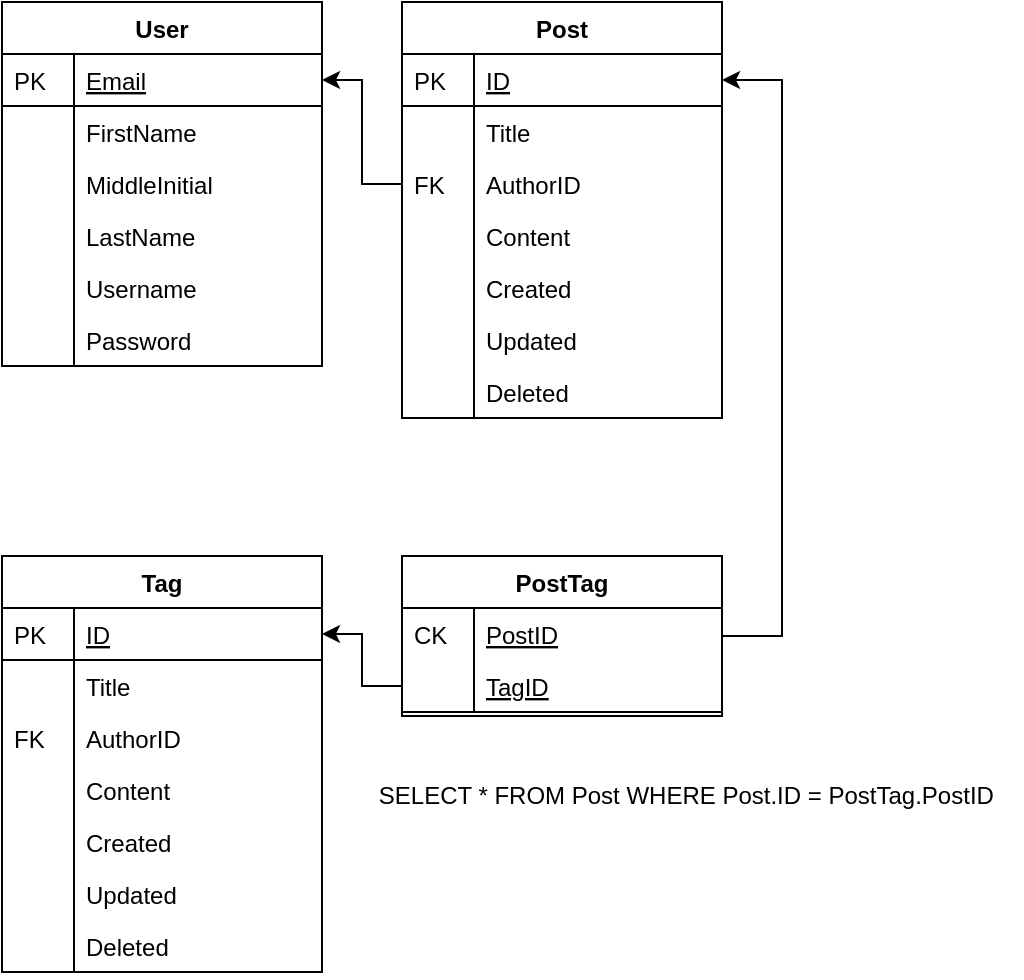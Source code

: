 <mxfile version="13.3.5" type="device"><diagram id="C5RBs43oDa-KdzZeNtuy" name="Page-1"><mxGraphModel dx="818" dy="603" grid="1" gridSize="10" guides="1" tooltips="1" connect="1" arrows="1" fold="1" page="1" pageScale="1" pageWidth="827" pageHeight="1169" math="0" shadow="0"><root><mxCell id="WIyWlLk6GJQsqaUBKTNV-0"/><mxCell id="WIyWlLk6GJQsqaUBKTNV-1" parent="WIyWlLk6GJQsqaUBKTNV-0"/><mxCell id="mSmPUqYkdaKxXkwFEoxo-39" value="" style="edgeStyle=orthogonalEdgeStyle;rounded=0;orthogonalLoop=1;jettySize=auto;html=1;entryX=1;entryY=0.5;entryDx=0;entryDy=0;" edge="1" parent="WIyWlLk6GJQsqaUBKTNV-1" source="mSmPUqYkdaKxXkwFEoxo-20" target="Vj9OwxSGlw7CeZd2JsNB-9"><mxGeometry relative="1" as="geometry"><mxPoint x="550" y="321" as="targetPoint"/><Array as="points"><mxPoint x="660" y="440"/><mxPoint x="660" y="162"/></Array></mxGeometry></mxCell><mxCell id="mSmPUqYkdaKxXkwFEoxo-40" value="" style="edgeStyle=orthogonalEdgeStyle;rounded=0;orthogonalLoop=1;jettySize=auto;html=1;exitX=0;exitY=0.5;exitDx=0;exitDy=0;" edge="1" parent="WIyWlLk6GJQsqaUBKTNV-1" source="mSmPUqYkdaKxXkwFEoxo-35" target="mSmPUqYkdaKxXkwFEoxo-6"><mxGeometry relative="1" as="geometry"/></mxCell><mxCell id="mSmPUqYkdaKxXkwFEoxo-20" value="PostTag" style="swimlane;fontStyle=1;childLayout=stackLayout;horizontal=1;startSize=26;horizontalStack=0;resizeParent=1;resizeLast=0;collapsible=1;marginBottom=0;rounded=0;shadow=0;strokeWidth=1;" vertex="1" parent="WIyWlLk6GJQsqaUBKTNV-1"><mxGeometry x="470" y="400" width="160" height="80" as="geometry"><mxRectangle x="20" y="80" width="160" height="26" as="alternateBounds"/></mxGeometry></mxCell><mxCell id="mSmPUqYkdaKxXkwFEoxo-21" value="PostID" style="shape=partialRectangle;top=0;left=0;right=0;bottom=1;align=left;verticalAlign=top;fillColor=none;spacingLeft=40;spacingRight=4;overflow=hidden;rotatable=0;points=[[0,0.5],[1,0.5]];portConstraint=eastwest;dropTarget=0;rounded=0;shadow=0;strokeWidth=1;fontStyle=4;strokeColor=none;" vertex="1" parent="mSmPUqYkdaKxXkwFEoxo-20"><mxGeometry y="26" width="160" height="26" as="geometry"/></mxCell><mxCell id="mSmPUqYkdaKxXkwFEoxo-22" value="CK" style="shape=partialRectangle;top=0;left=0;bottom=0;fillColor=none;align=left;verticalAlign=top;spacingLeft=4;spacingRight=4;overflow=hidden;rotatable=0;points=[];portConstraint=eastwest;part=1;" vertex="1" connectable="0" parent="mSmPUqYkdaKxXkwFEoxo-21"><mxGeometry width="36" height="26" as="geometry"/></mxCell><mxCell id="mSmPUqYkdaKxXkwFEoxo-35" value="TagID" style="shape=partialRectangle;top=0;left=0;right=0;bottom=1;align=left;verticalAlign=top;fillColor=none;spacingLeft=40;spacingRight=4;overflow=hidden;rotatable=0;points=[[0,0.5],[1,0.5]];portConstraint=eastwest;dropTarget=0;rounded=0;shadow=0;strokeWidth=1;fontStyle=4" vertex="1" parent="mSmPUqYkdaKxXkwFEoxo-20"><mxGeometry y="52" width="160" height="26" as="geometry"/></mxCell><mxCell id="mSmPUqYkdaKxXkwFEoxo-36" value="" style="shape=partialRectangle;top=0;left=0;bottom=0;fillColor=none;align=left;verticalAlign=top;spacingLeft=4;spacingRight=4;overflow=hidden;rotatable=0;points=[];portConstraint=eastwest;part=1;" vertex="1" connectable="0" parent="mSmPUqYkdaKxXkwFEoxo-35"><mxGeometry width="36" height="26" as="geometry"/></mxCell><mxCell id="mSmPUqYkdaKxXkwFEoxo-5" value="Tag" style="swimlane;fontStyle=1;childLayout=stackLayout;horizontal=1;startSize=26;horizontalStack=0;resizeParent=1;resizeLast=0;collapsible=1;marginBottom=0;rounded=0;shadow=0;strokeWidth=1;" vertex="1" parent="WIyWlLk6GJQsqaUBKTNV-1"><mxGeometry x="270" y="400" width="160" height="208" as="geometry"><mxRectangle x="20" y="80" width="160" height="26" as="alternateBounds"/></mxGeometry></mxCell><mxCell id="mSmPUqYkdaKxXkwFEoxo-6" value="ID" style="shape=partialRectangle;top=0;left=0;right=0;bottom=1;align=left;verticalAlign=top;fillColor=none;spacingLeft=40;spacingRight=4;overflow=hidden;rotatable=0;points=[[0,0.5],[1,0.5]];portConstraint=eastwest;dropTarget=0;rounded=0;shadow=0;strokeWidth=1;fontStyle=4" vertex="1" parent="mSmPUqYkdaKxXkwFEoxo-5"><mxGeometry y="26" width="160" height="26" as="geometry"/></mxCell><mxCell id="mSmPUqYkdaKxXkwFEoxo-7" value="PK" style="shape=partialRectangle;top=0;left=0;bottom=0;fillColor=none;align=left;verticalAlign=top;spacingLeft=4;spacingRight=4;overflow=hidden;rotatable=0;points=[];portConstraint=eastwest;part=1;" vertex="1" connectable="0" parent="mSmPUqYkdaKxXkwFEoxo-6"><mxGeometry width="36" height="26" as="geometry"/></mxCell><mxCell id="mSmPUqYkdaKxXkwFEoxo-8" value="Title" style="shape=partialRectangle;top=0;left=0;right=0;bottom=0;align=left;verticalAlign=top;fillColor=none;spacingLeft=40;spacingRight=4;overflow=hidden;rotatable=0;points=[[0,0.5],[1,0.5]];portConstraint=eastwest;dropTarget=0;rounded=0;shadow=0;strokeWidth=1;" vertex="1" parent="mSmPUqYkdaKxXkwFEoxo-5"><mxGeometry y="52" width="160" height="26" as="geometry"/></mxCell><mxCell id="mSmPUqYkdaKxXkwFEoxo-9" value="" style="shape=partialRectangle;top=0;left=0;bottom=0;fillColor=none;align=left;verticalAlign=top;spacingLeft=4;spacingRight=4;overflow=hidden;rotatable=0;points=[];portConstraint=eastwest;part=1;" vertex="1" connectable="0" parent="mSmPUqYkdaKxXkwFEoxo-8"><mxGeometry width="36" height="26" as="geometry"/></mxCell><mxCell id="mSmPUqYkdaKxXkwFEoxo-10" value="AuthorID" style="shape=partialRectangle;top=0;left=0;right=0;bottom=0;align=left;verticalAlign=top;fillColor=none;spacingLeft=40;spacingRight=4;overflow=hidden;rotatable=0;points=[[0,0.5],[1,0.5]];portConstraint=eastwest;dropTarget=0;rounded=0;shadow=0;strokeWidth=1;" vertex="1" parent="mSmPUqYkdaKxXkwFEoxo-5"><mxGeometry y="78" width="160" height="26" as="geometry"/></mxCell><mxCell id="mSmPUqYkdaKxXkwFEoxo-11" value="FK" style="shape=partialRectangle;top=0;left=0;bottom=0;fillColor=none;align=left;verticalAlign=top;spacingLeft=4;spacingRight=4;overflow=hidden;rotatable=0;points=[];portConstraint=eastwest;part=1;" vertex="1" connectable="0" parent="mSmPUqYkdaKxXkwFEoxo-10"><mxGeometry width="36" height="26" as="geometry"/></mxCell><mxCell id="mSmPUqYkdaKxXkwFEoxo-12" value="Content" style="shape=partialRectangle;top=0;left=0;right=0;bottom=0;align=left;verticalAlign=top;fillColor=none;spacingLeft=40;spacingRight=4;overflow=hidden;rotatable=0;points=[[0,0.5],[1,0.5]];portConstraint=eastwest;dropTarget=0;rounded=0;shadow=0;strokeWidth=1;" vertex="1" parent="mSmPUqYkdaKxXkwFEoxo-5"><mxGeometry y="104" width="160" height="26" as="geometry"/></mxCell><mxCell id="mSmPUqYkdaKxXkwFEoxo-13" value="" style="shape=partialRectangle;top=0;left=0;bottom=0;fillColor=none;align=left;verticalAlign=top;spacingLeft=4;spacingRight=4;overflow=hidden;rotatable=0;points=[];portConstraint=eastwest;part=1;" vertex="1" connectable="0" parent="mSmPUqYkdaKxXkwFEoxo-12"><mxGeometry width="36" height="26" as="geometry"/></mxCell><mxCell id="mSmPUqYkdaKxXkwFEoxo-14" value="Created" style="shape=partialRectangle;top=0;left=0;right=0;bottom=0;align=left;verticalAlign=top;fillColor=none;spacingLeft=40;spacingRight=4;overflow=hidden;rotatable=0;points=[[0,0.5],[1,0.5]];portConstraint=eastwest;dropTarget=0;rounded=0;shadow=0;strokeWidth=1;" vertex="1" parent="mSmPUqYkdaKxXkwFEoxo-5"><mxGeometry y="130" width="160" height="26" as="geometry"/></mxCell><mxCell id="mSmPUqYkdaKxXkwFEoxo-15" value="" style="shape=partialRectangle;top=0;left=0;bottom=0;fillColor=none;align=left;verticalAlign=top;spacingLeft=4;spacingRight=4;overflow=hidden;rotatable=0;points=[];portConstraint=eastwest;part=1;" vertex="1" connectable="0" parent="mSmPUqYkdaKxXkwFEoxo-14"><mxGeometry width="36" height="26" as="geometry"/></mxCell><mxCell id="mSmPUqYkdaKxXkwFEoxo-16" value="Updated" style="shape=partialRectangle;top=0;left=0;right=0;bottom=0;align=left;verticalAlign=top;fillColor=none;spacingLeft=40;spacingRight=4;overflow=hidden;rotatable=0;points=[[0,0.5],[1,0.5]];portConstraint=eastwest;dropTarget=0;rounded=0;shadow=0;strokeWidth=1;" vertex="1" parent="mSmPUqYkdaKxXkwFEoxo-5"><mxGeometry y="156" width="160" height="26" as="geometry"/></mxCell><mxCell id="mSmPUqYkdaKxXkwFEoxo-17" value="" style="shape=partialRectangle;top=0;left=0;bottom=0;fillColor=none;align=left;verticalAlign=top;spacingLeft=4;spacingRight=4;overflow=hidden;rotatable=0;points=[];portConstraint=eastwest;part=1;" vertex="1" connectable="0" parent="mSmPUqYkdaKxXkwFEoxo-16"><mxGeometry width="36" height="26" as="geometry"/></mxCell><mxCell id="mSmPUqYkdaKxXkwFEoxo-18" value="Deleted" style="shape=partialRectangle;top=0;left=0;right=0;bottom=0;align=left;verticalAlign=top;fillColor=none;spacingLeft=40;spacingRight=4;overflow=hidden;rotatable=0;points=[[0,0.5],[1,0.5]];portConstraint=eastwest;dropTarget=0;rounded=0;shadow=0;strokeWidth=1;" vertex="1" parent="mSmPUqYkdaKxXkwFEoxo-5"><mxGeometry y="182" width="160" height="26" as="geometry"/></mxCell><mxCell id="mSmPUqYkdaKxXkwFEoxo-19" value="" style="shape=partialRectangle;top=0;left=0;bottom=0;fillColor=none;align=left;verticalAlign=top;spacingLeft=4;spacingRight=4;overflow=hidden;rotatable=0;points=[];portConstraint=eastwest;part=1;" vertex="1" connectable="0" parent="mSmPUqYkdaKxXkwFEoxo-18"><mxGeometry width="36" height="26" as="geometry"/></mxCell><mxCell id="zkfFHV4jXpPFQw0GAbJ--51" value="User" style="swimlane;fontStyle=1;childLayout=stackLayout;horizontal=1;startSize=26;horizontalStack=0;resizeParent=1;resizeLast=0;collapsible=1;marginBottom=0;rounded=0;shadow=0;strokeWidth=1;" parent="WIyWlLk6GJQsqaUBKTNV-1" vertex="1"><mxGeometry x="270" y="123" width="160" height="182" as="geometry"><mxRectangle x="20" y="80" width="160" height="26" as="alternateBounds"/></mxGeometry></mxCell><mxCell id="zkfFHV4jXpPFQw0GAbJ--52" value="Email" style="shape=partialRectangle;top=0;left=0;right=0;bottom=1;align=left;verticalAlign=top;fillColor=none;spacingLeft=40;spacingRight=4;overflow=hidden;rotatable=0;points=[[0,0.5],[1,0.5]];portConstraint=eastwest;dropTarget=0;rounded=0;shadow=0;strokeWidth=1;fontStyle=4" parent="zkfFHV4jXpPFQw0GAbJ--51" vertex="1"><mxGeometry y="26" width="160" height="26" as="geometry"/></mxCell><mxCell id="zkfFHV4jXpPFQw0GAbJ--53" value="PK" style="shape=partialRectangle;top=0;left=0;bottom=0;fillColor=none;align=left;verticalAlign=top;spacingLeft=4;spacingRight=4;overflow=hidden;rotatable=0;points=[];portConstraint=eastwest;part=1;" parent="zkfFHV4jXpPFQw0GAbJ--52" vertex="1" connectable="0"><mxGeometry width="36" height="26" as="geometry"/></mxCell><mxCell id="zkfFHV4jXpPFQw0GAbJ--54" value="FirstName" style="shape=partialRectangle;top=0;left=0;right=0;bottom=0;align=left;verticalAlign=top;fillColor=none;spacingLeft=40;spacingRight=4;overflow=hidden;rotatable=0;points=[[0,0.5],[1,0.5]];portConstraint=eastwest;dropTarget=0;rounded=0;shadow=0;strokeWidth=1;" parent="zkfFHV4jXpPFQw0GAbJ--51" vertex="1"><mxGeometry y="52" width="160" height="26" as="geometry"/></mxCell><mxCell id="zkfFHV4jXpPFQw0GAbJ--55" value="" style="shape=partialRectangle;top=0;left=0;bottom=0;fillColor=none;align=left;verticalAlign=top;spacingLeft=4;spacingRight=4;overflow=hidden;rotatable=0;points=[];portConstraint=eastwest;part=1;" parent="zkfFHV4jXpPFQw0GAbJ--54" vertex="1" connectable="0"><mxGeometry width="36" height="26" as="geometry"/></mxCell><mxCell id="Vj9OwxSGlw7CeZd2JsNB-0" value="MiddleInitial" style="shape=partialRectangle;top=0;left=0;right=0;bottom=0;align=left;verticalAlign=top;fillColor=none;spacingLeft=40;spacingRight=4;overflow=hidden;rotatable=0;points=[[0,0.5],[1,0.5]];portConstraint=eastwest;dropTarget=0;rounded=0;shadow=0;strokeWidth=1;" parent="zkfFHV4jXpPFQw0GAbJ--51" vertex="1"><mxGeometry y="78" width="160" height="26" as="geometry"/></mxCell><mxCell id="Vj9OwxSGlw7CeZd2JsNB-1" value="" style="shape=partialRectangle;top=0;left=0;bottom=0;fillColor=none;align=left;verticalAlign=top;spacingLeft=4;spacingRight=4;overflow=hidden;rotatable=0;points=[];portConstraint=eastwest;part=1;" parent="Vj9OwxSGlw7CeZd2JsNB-0" vertex="1" connectable="0"><mxGeometry width="36" height="26" as="geometry"/></mxCell><mxCell id="Vj9OwxSGlw7CeZd2JsNB-2" value="LastName" style="shape=partialRectangle;top=0;left=0;right=0;bottom=0;align=left;verticalAlign=top;fillColor=none;spacingLeft=40;spacingRight=4;overflow=hidden;rotatable=0;points=[[0,0.5],[1,0.5]];portConstraint=eastwest;dropTarget=0;rounded=0;shadow=0;strokeWidth=1;" parent="zkfFHV4jXpPFQw0GAbJ--51" vertex="1"><mxGeometry y="104" width="160" height="26" as="geometry"/></mxCell><mxCell id="Vj9OwxSGlw7CeZd2JsNB-3" value="" style="shape=partialRectangle;top=0;left=0;bottom=0;fillColor=none;align=left;verticalAlign=top;spacingLeft=4;spacingRight=4;overflow=hidden;rotatable=0;points=[];portConstraint=eastwest;part=1;" parent="Vj9OwxSGlw7CeZd2JsNB-2" vertex="1" connectable="0"><mxGeometry width="36" height="26" as="geometry"/></mxCell><mxCell id="Vj9OwxSGlw7CeZd2JsNB-4" value="Username" style="shape=partialRectangle;top=0;left=0;right=0;bottom=0;align=left;verticalAlign=top;fillColor=none;spacingLeft=40;spacingRight=4;overflow=hidden;rotatable=0;points=[[0,0.5],[1,0.5]];portConstraint=eastwest;dropTarget=0;rounded=0;shadow=0;strokeWidth=1;" parent="zkfFHV4jXpPFQw0GAbJ--51" vertex="1"><mxGeometry y="130" width="160" height="26" as="geometry"/></mxCell><mxCell id="Vj9OwxSGlw7CeZd2JsNB-5" value="" style="shape=partialRectangle;top=0;left=0;bottom=0;fillColor=none;align=left;verticalAlign=top;spacingLeft=4;spacingRight=4;overflow=hidden;rotatable=0;points=[];portConstraint=eastwest;part=1;" parent="Vj9OwxSGlw7CeZd2JsNB-4" vertex="1" connectable="0"><mxGeometry width="36" height="26" as="geometry"/></mxCell><mxCell id="Vj9OwxSGlw7CeZd2JsNB-6" value="Password" style="shape=partialRectangle;top=0;left=0;right=0;bottom=0;align=left;verticalAlign=top;fillColor=none;spacingLeft=40;spacingRight=4;overflow=hidden;rotatable=0;points=[[0,0.5],[1,0.5]];portConstraint=eastwest;dropTarget=0;rounded=0;shadow=0;strokeWidth=1;" parent="zkfFHV4jXpPFQw0GAbJ--51" vertex="1"><mxGeometry y="156" width="160" height="26" as="geometry"/></mxCell><mxCell id="Vj9OwxSGlw7CeZd2JsNB-7" value="" style="shape=partialRectangle;top=0;left=0;bottom=0;fillColor=none;align=left;verticalAlign=top;spacingLeft=4;spacingRight=4;overflow=hidden;rotatable=0;points=[];portConstraint=eastwest;part=1;" parent="Vj9OwxSGlw7CeZd2JsNB-6" vertex="1" connectable="0"><mxGeometry width="36" height="26" as="geometry"/></mxCell><mxCell id="Vj9OwxSGlw7CeZd2JsNB-8" value="Post" style="swimlane;fontStyle=1;childLayout=stackLayout;horizontal=1;startSize=26;horizontalStack=0;resizeParent=1;resizeLast=0;collapsible=1;marginBottom=0;rounded=0;shadow=0;strokeWidth=1;" parent="WIyWlLk6GJQsqaUBKTNV-1" vertex="1"><mxGeometry x="470" y="123" width="160" height="208" as="geometry"><mxRectangle x="20" y="80" width="160" height="26" as="alternateBounds"/></mxGeometry></mxCell><mxCell id="Vj9OwxSGlw7CeZd2JsNB-9" value="ID" style="shape=partialRectangle;top=0;left=0;right=0;bottom=1;align=left;verticalAlign=top;fillColor=none;spacingLeft=40;spacingRight=4;overflow=hidden;rotatable=0;points=[[0,0.5],[1,0.5]];portConstraint=eastwest;dropTarget=0;rounded=0;shadow=0;strokeWidth=1;fontStyle=4" parent="Vj9OwxSGlw7CeZd2JsNB-8" vertex="1"><mxGeometry y="26" width="160" height="26" as="geometry"/></mxCell><mxCell id="Vj9OwxSGlw7CeZd2JsNB-10" value="PK" style="shape=partialRectangle;top=0;left=0;bottom=0;fillColor=none;align=left;verticalAlign=top;spacingLeft=4;spacingRight=4;overflow=hidden;rotatable=0;points=[];portConstraint=eastwest;part=1;" parent="Vj9OwxSGlw7CeZd2JsNB-9" vertex="1" connectable="0"><mxGeometry width="36" height="26" as="geometry"/></mxCell><mxCell id="Vj9OwxSGlw7CeZd2JsNB-11" value="Title" style="shape=partialRectangle;top=0;left=0;right=0;bottom=0;align=left;verticalAlign=top;fillColor=none;spacingLeft=40;spacingRight=4;overflow=hidden;rotatable=0;points=[[0,0.5],[1,0.5]];portConstraint=eastwest;dropTarget=0;rounded=0;shadow=0;strokeWidth=1;" parent="Vj9OwxSGlw7CeZd2JsNB-8" vertex="1"><mxGeometry y="52" width="160" height="26" as="geometry"/></mxCell><mxCell id="Vj9OwxSGlw7CeZd2JsNB-12" value="" style="shape=partialRectangle;top=0;left=0;bottom=0;fillColor=none;align=left;verticalAlign=top;spacingLeft=4;spacingRight=4;overflow=hidden;rotatable=0;points=[];portConstraint=eastwest;part=1;" parent="Vj9OwxSGlw7CeZd2JsNB-11" vertex="1" connectable="0"><mxGeometry width="36" height="26" as="geometry"/></mxCell><mxCell id="Vj9OwxSGlw7CeZd2JsNB-13" value="AuthorID" style="shape=partialRectangle;top=0;left=0;right=0;bottom=0;align=left;verticalAlign=top;fillColor=none;spacingLeft=40;spacingRight=4;overflow=hidden;rotatable=0;points=[[0,0.5],[1,0.5]];portConstraint=eastwest;dropTarget=0;rounded=0;shadow=0;strokeWidth=1;" parent="Vj9OwxSGlw7CeZd2JsNB-8" vertex="1"><mxGeometry y="78" width="160" height="26" as="geometry"/></mxCell><mxCell id="Vj9OwxSGlw7CeZd2JsNB-14" value="FK" style="shape=partialRectangle;top=0;left=0;bottom=0;fillColor=none;align=left;verticalAlign=top;spacingLeft=4;spacingRight=4;overflow=hidden;rotatable=0;points=[];portConstraint=eastwest;part=1;" parent="Vj9OwxSGlw7CeZd2JsNB-13" vertex="1" connectable="0"><mxGeometry width="36" height="26" as="geometry"/></mxCell><mxCell id="Vj9OwxSGlw7CeZd2JsNB-15" value="Content" style="shape=partialRectangle;top=0;left=0;right=0;bottom=0;align=left;verticalAlign=top;fillColor=none;spacingLeft=40;spacingRight=4;overflow=hidden;rotatable=0;points=[[0,0.5],[1,0.5]];portConstraint=eastwest;dropTarget=0;rounded=0;shadow=0;strokeWidth=1;" parent="Vj9OwxSGlw7CeZd2JsNB-8" vertex="1"><mxGeometry y="104" width="160" height="26" as="geometry"/></mxCell><mxCell id="Vj9OwxSGlw7CeZd2JsNB-16" value="" style="shape=partialRectangle;top=0;left=0;bottom=0;fillColor=none;align=left;verticalAlign=top;spacingLeft=4;spacingRight=4;overflow=hidden;rotatable=0;points=[];portConstraint=eastwest;part=1;" parent="Vj9OwxSGlw7CeZd2JsNB-15" vertex="1" connectable="0"><mxGeometry width="36" height="26" as="geometry"/></mxCell><mxCell id="Vj9OwxSGlw7CeZd2JsNB-17" value="Created" style="shape=partialRectangle;top=0;left=0;right=0;bottom=0;align=left;verticalAlign=top;fillColor=none;spacingLeft=40;spacingRight=4;overflow=hidden;rotatable=0;points=[[0,0.5],[1,0.5]];portConstraint=eastwest;dropTarget=0;rounded=0;shadow=0;strokeWidth=1;" parent="Vj9OwxSGlw7CeZd2JsNB-8" vertex="1"><mxGeometry y="130" width="160" height="26" as="geometry"/></mxCell><mxCell id="Vj9OwxSGlw7CeZd2JsNB-18" value="" style="shape=partialRectangle;top=0;left=0;bottom=0;fillColor=none;align=left;verticalAlign=top;spacingLeft=4;spacingRight=4;overflow=hidden;rotatable=0;points=[];portConstraint=eastwest;part=1;" parent="Vj9OwxSGlw7CeZd2JsNB-17" vertex="1" connectable="0"><mxGeometry width="36" height="26" as="geometry"/></mxCell><mxCell id="mSmPUqYkdaKxXkwFEoxo-0" value="Updated" style="shape=partialRectangle;top=0;left=0;right=0;bottom=0;align=left;verticalAlign=top;fillColor=none;spacingLeft=40;spacingRight=4;overflow=hidden;rotatable=0;points=[[0,0.5],[1,0.5]];portConstraint=eastwest;dropTarget=0;rounded=0;shadow=0;strokeWidth=1;" vertex="1" parent="Vj9OwxSGlw7CeZd2JsNB-8"><mxGeometry y="156" width="160" height="26" as="geometry"/></mxCell><mxCell id="mSmPUqYkdaKxXkwFEoxo-1" value="" style="shape=partialRectangle;top=0;left=0;bottom=0;fillColor=none;align=left;verticalAlign=top;spacingLeft=4;spacingRight=4;overflow=hidden;rotatable=0;points=[];portConstraint=eastwest;part=1;" vertex="1" connectable="0" parent="mSmPUqYkdaKxXkwFEoxo-0"><mxGeometry width="36" height="26" as="geometry"/></mxCell><mxCell id="mSmPUqYkdaKxXkwFEoxo-2" value="Deleted" style="shape=partialRectangle;top=0;left=0;right=0;bottom=0;align=left;verticalAlign=top;fillColor=none;spacingLeft=40;spacingRight=4;overflow=hidden;rotatable=0;points=[[0,0.5],[1,0.5]];portConstraint=eastwest;dropTarget=0;rounded=0;shadow=0;strokeWidth=1;" vertex="1" parent="Vj9OwxSGlw7CeZd2JsNB-8"><mxGeometry y="182" width="160" height="26" as="geometry"/></mxCell><mxCell id="mSmPUqYkdaKxXkwFEoxo-3" value="" style="shape=partialRectangle;top=0;left=0;bottom=0;fillColor=none;align=left;verticalAlign=top;spacingLeft=4;spacingRight=4;overflow=hidden;rotatable=0;points=[];portConstraint=eastwest;part=1;" vertex="1" connectable="0" parent="mSmPUqYkdaKxXkwFEoxo-2"><mxGeometry width="36" height="26" as="geometry"/></mxCell><mxCell id="mSmPUqYkdaKxXkwFEoxo-42" value="" style="edgeStyle=orthogonalEdgeStyle;rounded=0;orthogonalLoop=1;jettySize=auto;html=1;entryX=1;entryY=0.5;entryDx=0;entryDy=0;" edge="1" parent="WIyWlLk6GJQsqaUBKTNV-1" source="Vj9OwxSGlw7CeZd2JsNB-13" target="zkfFHV4jXpPFQw0GAbJ--52"><mxGeometry relative="1" as="geometry"/></mxCell><mxCell id="mSmPUqYkdaKxXkwFEoxo-43" value="SELECT * FROM Post WHERE Post.ID = PostTag.PostID&amp;nbsp;&amp;nbsp;" style="text;html=1;align=center;verticalAlign=middle;resizable=0;points=[];autosize=1;" vertex="1" parent="WIyWlLk6GJQsqaUBKTNV-1"><mxGeometry x="450" y="510" width="330" height="20" as="geometry"/></mxCell></root></mxGraphModel></diagram></mxfile>